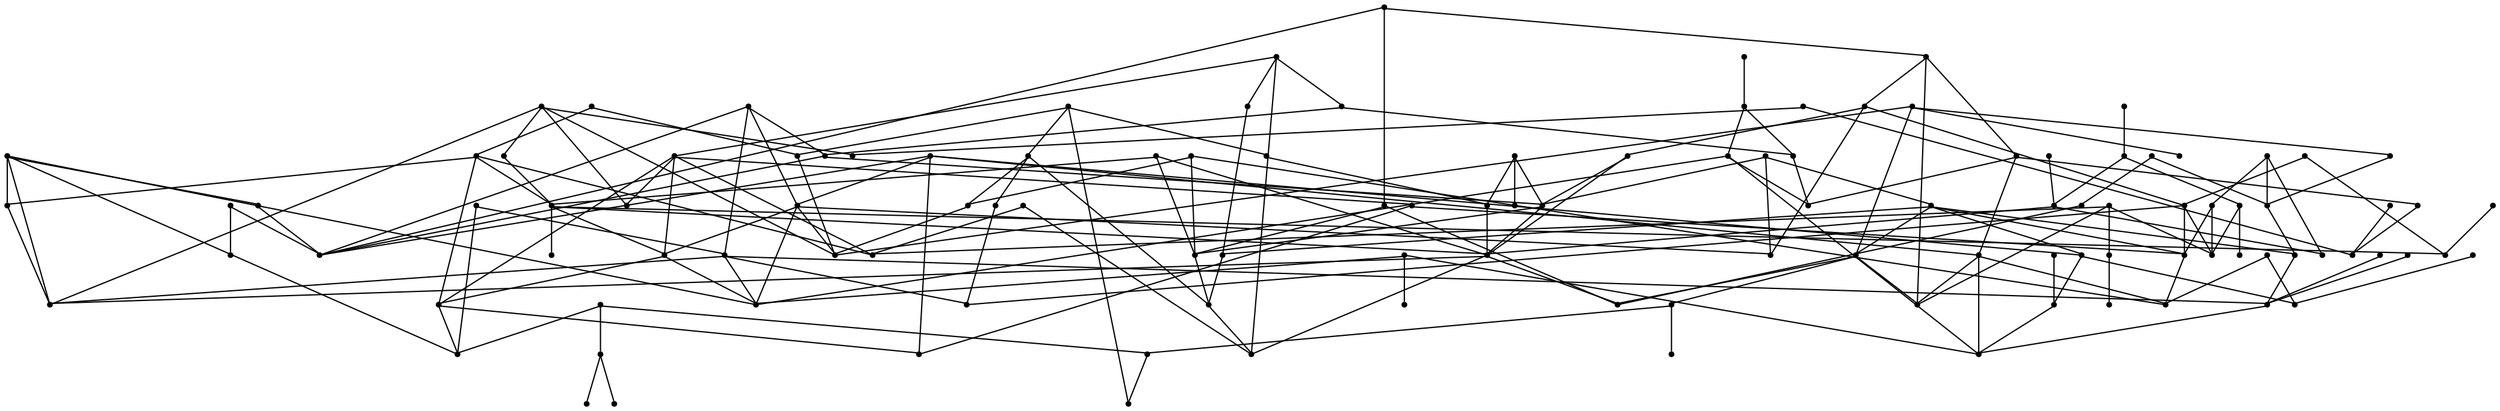 strict graph {
    splines="line";
    node [margin=0 shape=point style=filled];

    0 [label="n0"]
    1 [label="n1"]
    2 [label="n2"]
    3 [label="n3"]
    4 [label="n4"]
    5 [label="n5"]
    6 [label="n6"]
    7 [label="n7"]
    8 [label="n8"]
    9 [label="n9"]
    10 [label="n10"]
    11 [label="n11"]
    12 [label="n12"]
    13 [label="n13"]
    14 [label="n14"]
    15 [label="n15"]
    16 [label="n16"]
    17 [label="n17"]
    18 [label="n18"]
    19 [label="n19"]
    20 [label="n20"]
    21 [label="n21"]
    22 [label="n22"]
    23 [label="n23"]
    24 [label="n24"]
    25 [label="n25"]
    26 [label="n26"]
    27 [label="n27"]
    28 [label="n28"]
    29 [label="n29"]
    30 [label="n30"]
    31 [label="n31"]
    32 [label="n32"]
    33 [label="n33"]
    34 [label="n34"]
    35 [label="n35"]
    36 [label="n36"]
    37 [label="n37"]
    38 [label="n38"]
    39 [label="n39"]
    40 [label="n40"]
    41 [label="n41"]
    42 [label="n42"]
    43 [label="n43"]
    44 [label="n44"]
    45 [label="n45"]
    46 [label="n46"]
    47 [label="n47"]
    48 [label="n48"]
    49 [label="n49"]
    50 [label="n50"]
    51 [label="n51"]
    52 [label="n52"]
    53 [label="n53"]
    54 [label="n54"]
    55 [label="n55"]
    56 [label="n56"]
    57 [label="n57"]
    58 [label="n58"]
    59 [label="n59"]
    60 [label="n60"]
    61 [label="n61"]
    62 [label="n62"]
    63 [label="n63"]
    64 [label="n64"]
    65 [label="n65"]
    66 [label="n66"]
    67 [label="n67"]
    68 [label="n68"]
    69 [label="n69"]
    70 [label="n70"]
    71 [label="n71"]
    72 [label="n72"]
    73 [label="n73"]
    74 [label="n74"]
    75 [label="n75"]
    76 [label="n76"]
    77 [label="n77"]
    78 [label="n78"]
    79 [label="n79"]
    80 [label="n80"]
    81 [label="n81"]
    82 [label="n82"]
    83 [label="n83"]
    84 [label="n84"]
    85 [label="n85"]
    86 [label="n86"]
    87 [label="n87"]
    88 [label="n88"]
    89 [label="n89"]
    90 [label="n90"]
    91 [label="n91"]
    92 [label="n92"]
    93 [label="n93"]
    94 [label="n94"]
    95 [label="n95"]
    96 [label="n96"]
    97 [label="n97"]
    98 [label="n98"]
    99 [label="n99"]
    100 [label="n100"]
    101 [label="n101"]
    102 [label="n102"]
    103 [label="n103"]
    104 [label="n104"]
    105 [label="n105"]
    106 [label="n106"]
    107 [label="n107"]
    108 [label="n108"]
    109 [label="n109"]
    110 [label="n110"]
    111 [label="n111"]
    112 [label="n112"]
    113 [label="n113"]
    114 [label="n114"]
    115 [label="n115"]
    116 [label="n116"]
    117 [label="n117"]
    118 [label="n118"]
    119 [label="n119"]

    0 -- 54
    0 -- 110
    0 -- 74
    1 -- 48
    2 -- 4
    2 -- 70
    2 -- 111
    3 -- 91
    3 -- 85
    3 -- 112
    4 -- 26
    4 -- 56
    4 -- 18
    5 -- 22
    5 -- 52
    6 -- 75
    6 -- 46
    6 -- 104
    7 -- 103
    8 -- 85
    8 -- 58
    9 -- 23
    9 -- 30
    9 -- 32
    9 -- 108
    10 -- 29
    10 -- 56
    10 -- 90
    10 -- 97
    11 -- 27
    11 -- 52
    11 -- 61
    11 -- 86
    12 -- 111
    12 -- 93
    12 -- 28
    12 -- 43
    12 -- 47
    13 -- 94
    13 -- 73
    13 -- 35
    14 -- 58
    15 -- 109
    16 -- 111
    16 -- 40
    16 -- 81
    16 -- 43
    17 -- 91
    17 -- 41
    17 -- 98
    18 -- 28
    18 -- 84
    18 -- 87
    19 -- 117
    19 -- 102
    19 -- 116
    20 -- 55
    20 -- 105
    20 -- 92
    20 -- 94
    20 -- 102
    21 -- 42
    22 -- 55
    22 -- 90
    22 -- 41
    22 -- 72
    23 -- 99
    24 -- 37
    24 -- 106
    25 -- 90
    25 -- 108
    26 -- 37
    26 -- 66
    26 -- 104
    27 -- 63
    27 -- 100
    27 -- 112
    28 -- 85
    28 -- 117
    28 -- 56
    29 -- 76
    30 -- 40
    30 -- 62
    31 -- 75
    31 -- 89
    31 -- 53
    32 -- 90
    32 -- 83
    32 -- 71
    32 -- 69
    32 -- 72
    33 -- 114
    33 -- 51
    33 -- 119
    33 -- 60
    34 -- 36
    34 -- 74
    35 -- 79
    35 -- 50
    36 -- 107
    37 -- 77
    37 -- 97
    37 -- 113
    38 -- 82
    38 -- 105
    38 -- 119
    38 -- 39
    38 -- 83
    39 -- 41
    40 -- 75
    40 -- 111
    41 -- 98
    41 -- 106
    41 -- 71
    41 -- 45
    42 -- 65
    42 -- 95
    43 -- 119
    43 -- 71
    43 -- 102
    43 -- 104
    44 -- 95
    46 -- 99
    46 -- 77
    46 -- 47
    46 -- 88
    46 -- 51
    47 -- 109
    47 -- 58
    48 -- 59
    48 -- 62
    49 -- 82
    49 -- 103
    51 -- 57
    51 -- 56
    51 -- 107
    52 -- 119
    54 -- 77
    54 -- 97
    55 -- 105
    57 -- 73
    57 -- 78
    59 -- 102
    59 -- 117
    59 -- 84
    60 -- 74
    61 -- 89
    62 -- 84
    63 -- 113
    64 -- 94
    64 -- 81
    65 -- 101
    65 -- 97
    66 -- 98
    66 -- 75
    67 -- 111
    67 -- 118
    68 -- 115
    69 -- 93
    69 -- 77
    70 -- 91
    70 -- 107
    71 -- 72
    71 -- 102
    72 -- 93
    72 -- 94
    73 -- 86
    74 -- 88
    75 -- 91
    75 -- 98
    77 -- 85
    80 -- 106
    81 -- 105
    81 -- 102
    81 -- 113
    81 -- 115
    87 -- 103
    88 -- 115
    89 -- 98
    91 -- 100
    92 -- 111
    95 -- 98
    95 -- 110
    96 -- 115
    98 -- 105
    98 -- 107
    98 -- 108
    99 -- 100
    100 -- 108
    109 -- 117
    112 -- 119
    115 -- 117
}
